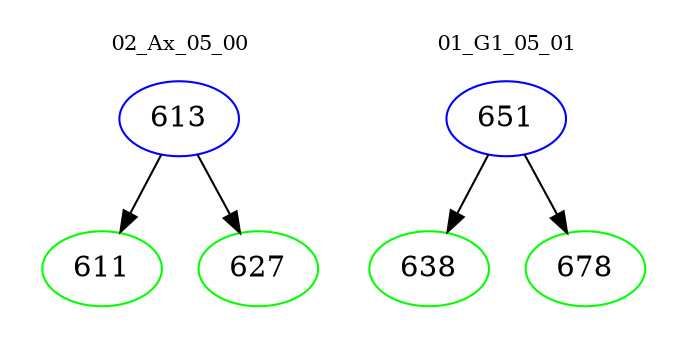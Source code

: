 digraph{
subgraph cluster_0 {
color = white
label = "02_Ax_05_00";
fontsize=10;
T0_613 [label="613", color="blue"]
T0_613 -> T0_611 [color="black"]
T0_611 [label="611", color="green"]
T0_613 -> T0_627 [color="black"]
T0_627 [label="627", color="green"]
}
subgraph cluster_1 {
color = white
label = "01_G1_05_01";
fontsize=10;
T1_651 [label="651", color="blue"]
T1_651 -> T1_638 [color="black"]
T1_638 [label="638", color="green"]
T1_651 -> T1_678 [color="black"]
T1_678 [label="678", color="green"]
}
}
